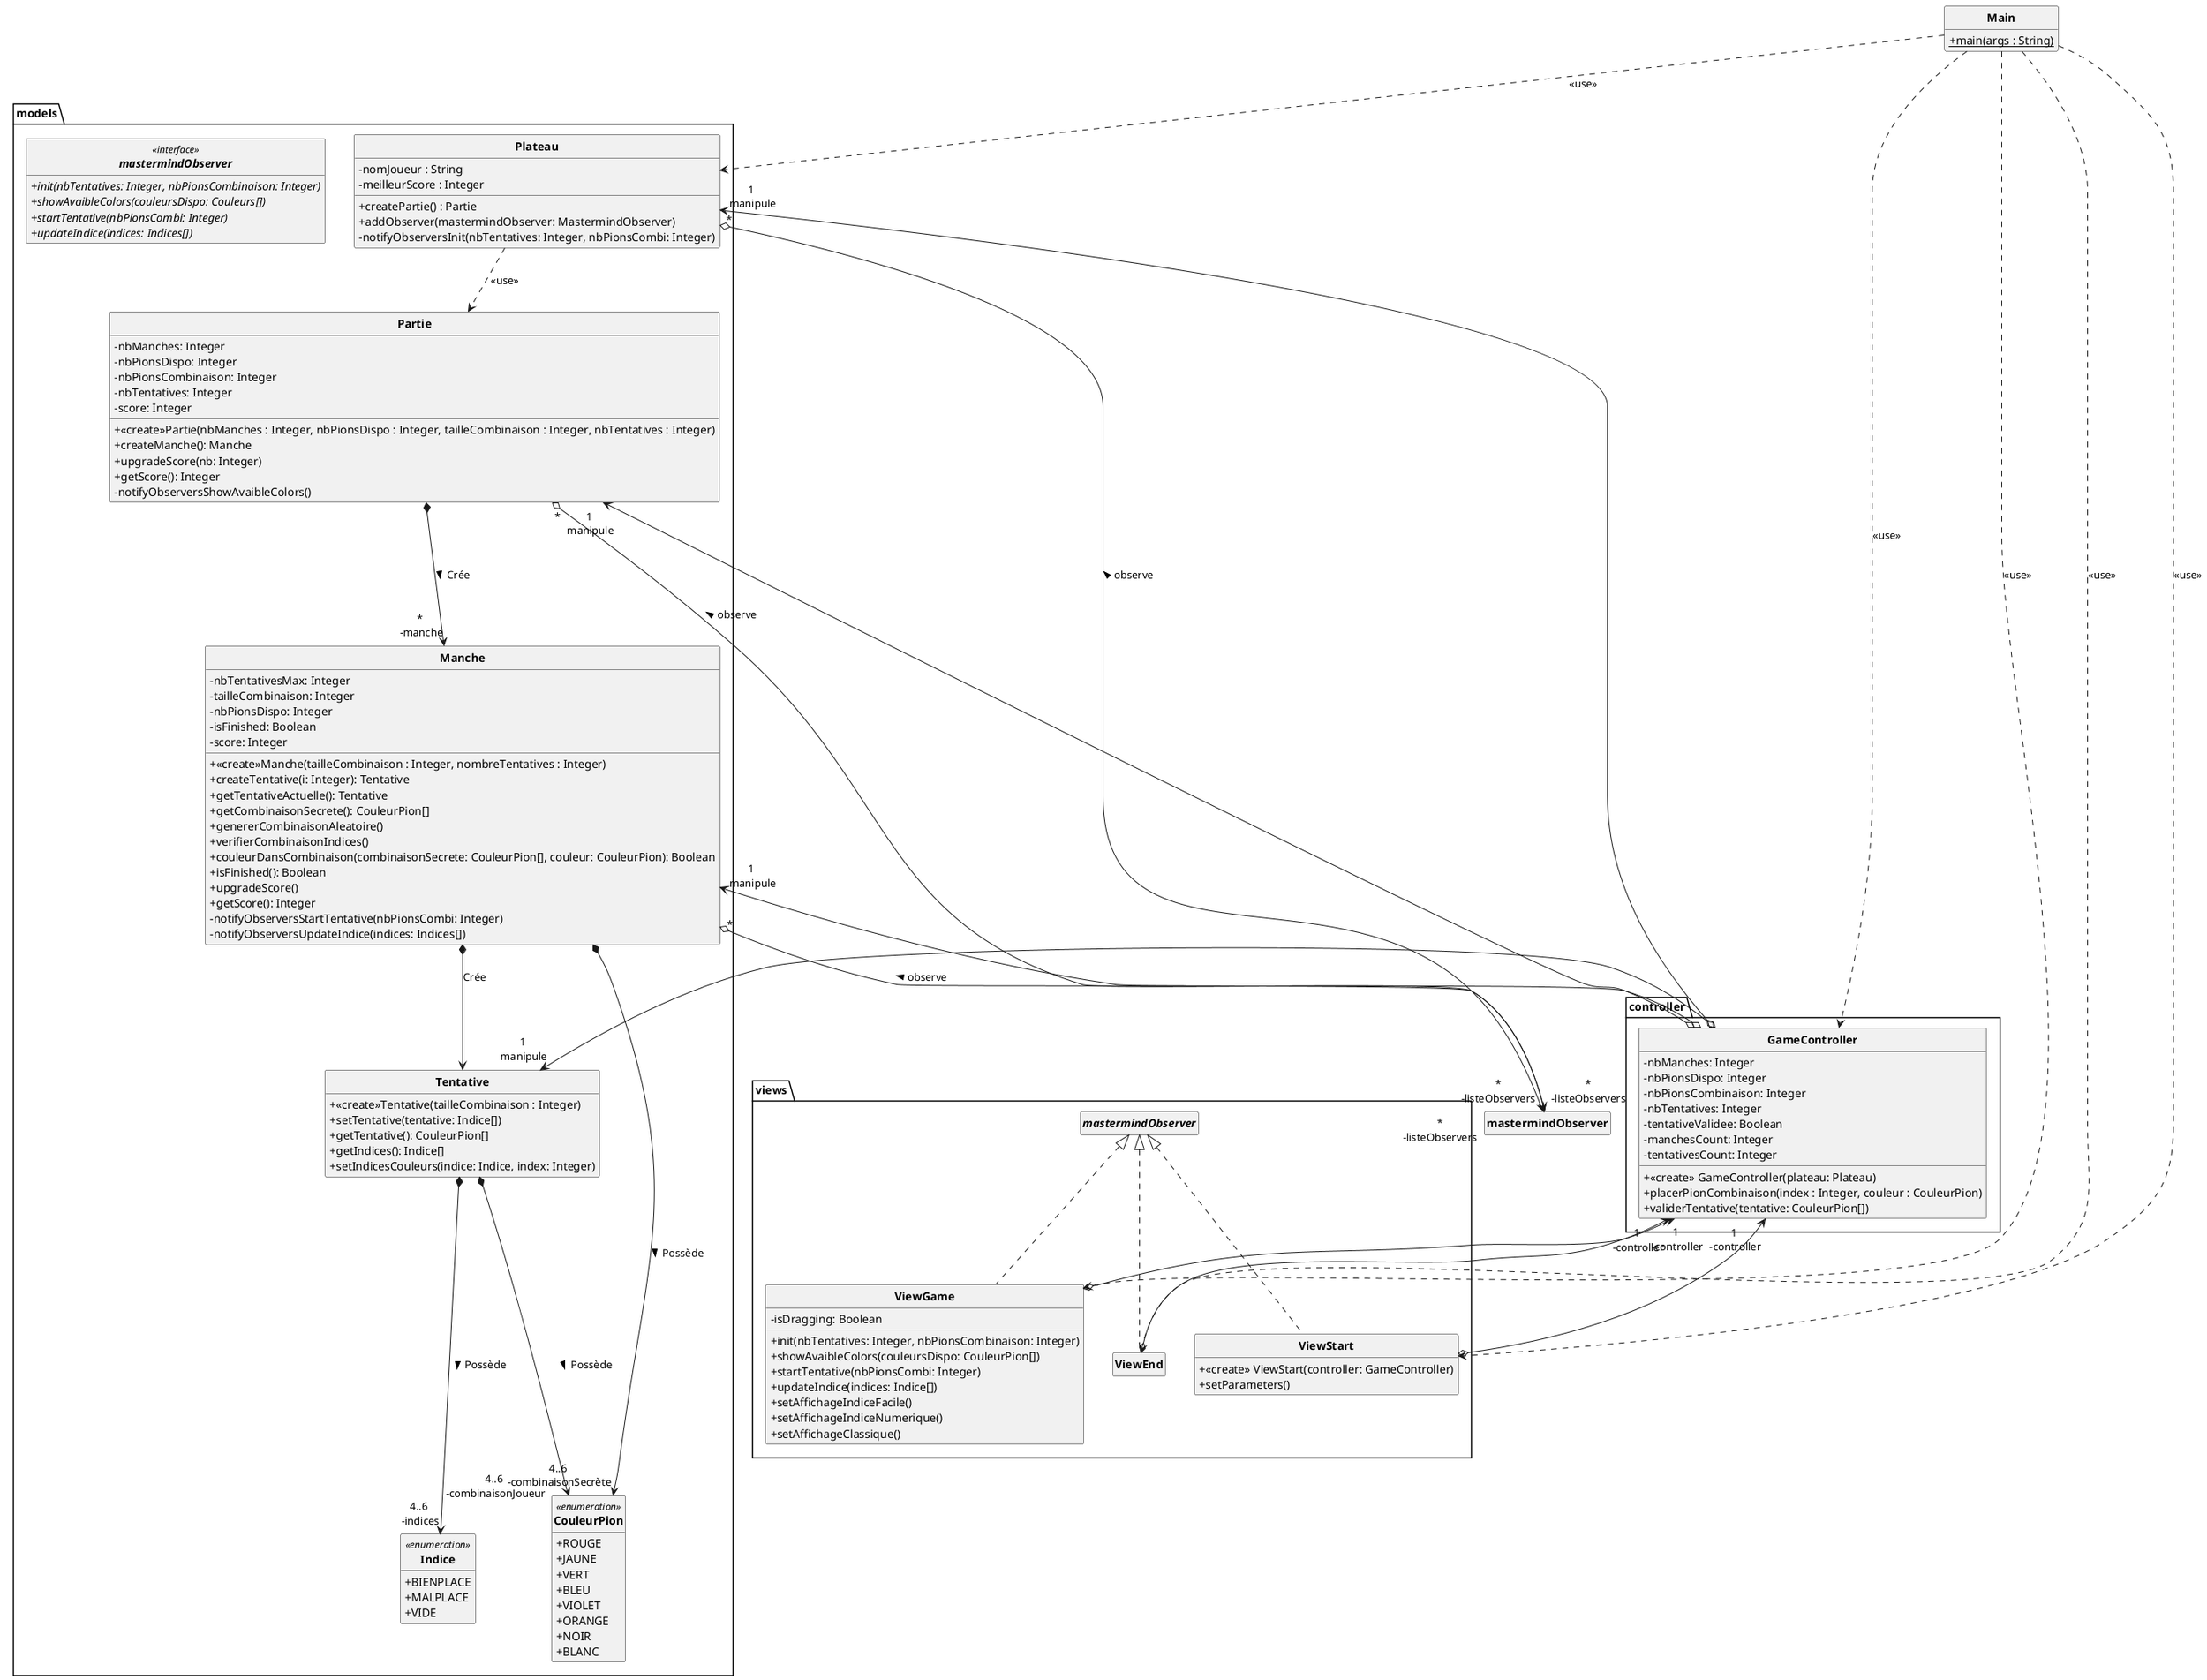 @startuml
'https://plantuml.com/class-diagram
skinparam classAttributeIconSize 0
skinparam classFontStyle Bold
skinparam style strictuml
hide empty members

class Main{
    +main(args : String){static}
}

package models
{
    class Plateau
    {
        -nomJoueur : String
        -meilleurScore : Integer
        +createPartie() : Partie
        +addObserver(mastermindObserver: MastermindObserver)
        -notifyObserversInit(nbTentatives: Integer, nbPionsCombi: Integer)
    }


    class Partie
    {
        - nbManches: Integer
        - nbPionsDispo: Integer
        - nbPionsCombinaison: Integer
        - nbTentatives: Integer
        - score: Integer
        +<<create>>Partie(nbManches : Integer, nbPionsDispo : Integer, tailleCombinaison : Integer, nbTentatives : Integer)
        + createManche(): Manche
        + upgradeScore(nb: Integer)
        + getScore(): Integer
        - notifyObserversShowAvaibleColors()
    }


    class Manche
    {
        - nbTentativesMax: Integer
        - tailleCombinaison: Integer
        - nbPionsDispo: Integer
        - isFinished: Boolean
        - score: Integer

        +<<create>>Manche(tailleCombinaison : Integer, nombreTentatives : Integer)
        + createTentative(i: Integer): Tentative
        + getTentativeActuelle(): Tentative
        + getCombinaisonSecrete(): CouleurPion[]
        + genererCombinaisonAleatoire()
        + verifierCombinaisonIndices()
        + couleurDansCombinaison(combinaisonSecrete: CouleurPion[], couleur: CouleurPion): Boolean
        + isFinished(): Boolean
        + upgradeScore()
        + getScore(): Integer
        - notifyObserversStartTentative(nbPionsCombi: Integer)
        - notifyObserversUpdateIndice(indices: Indices[])
    }

    class Tentative
    {
        +<<create>>Tentative(tailleCombinaison : Integer)
        + setTentative(tentative: Indice[])
        + getTentative(): CouleurPion[]
        + getIndices(): Indice[]
        + setIndicesCouleurs(indice: Indice, index: Integer)
    }


    interface mastermindObserver <<interface>>
    {
        {abstract} + init(nbTentatives: Integer, nbPionsCombinaison: Integer)
        {abstract} + showAvaibleColors(couleursDispo: Couleurs[])
        {abstract} + startTentative(nbPionsCombi: Integer)
        {abstract} + updateIndice(indices: Indices[])
    }

    enum CouleurPion <<enumeration>>
    {
        +ROUGE
        +JAUNE
        +VERT
        +BLEU
        +VIOLET
        +ORANGE
        +NOIR
        +BLANC
    }

    enum Indice <<enumeration>>{
        +BIENPLACE
        +MALPLACE
        +VIDE
    }

}



package views
{
    class ViewStart implements mastermindObserver
    {
        + <<create>> ViewStart(controller: GameController)
        + setParameters()
    }


    class ViewGame implements mastermindObserver
    {
        - isDragging: Boolean
        + init(nbTentatives: Integer, nbPionsCombinaison: Integer)
        + showAvaibleColors(couleursDispo: CouleurPion[])
        + startTentative(nbPionsCombi: Integer)
        + updateIndice(indices: Indice[])
        +setAffichageIndiceFacile()
        +setAffichageIndiceNumerique()
        +setAffichageClassique()
    }


    class ViewEnd implements mastermindObserver
    {

    }
}


package controller
{
    class GameController
    {
        - nbManches: Integer
        - nbPionsDispo: Integer
        - nbPionsCombinaison: Integer
        - nbTentatives: Integer
        - tentativeValidee: Boolean
        - manchesCount: Integer
        - tentativesCount: Integer
        + <<create>> GameController(plateau: Plateau)
        +placerPionCombinaison(index : Integer, couleur : CouleurPion)
        +validerTentative(tentative: CouleurPion[])
    }
}


Plateau ..>Partie : <<use>>
Plateau "*" o--> "*\n-listeObservers" mastermindObserver: observe <
Partie *---> "*\n -manche" Manche : Crée >

Partie "*" o--> "*\n-listeObservers" mastermindObserver: observe <
Manche "*" o--> "*\n-listeObservers" mastermindObserver: observe <
Manche *--> Tentative : Crée
Manche *--->"4..6 \n-combinaisonSecrète" CouleurPion : Possède >


Tentative *--->"4..6 \n-combinaisonJoueur" CouleurPion : Possède >
Tentative *--->"4..6 \n-indices" Indice : Possède >


ViewGame o-up-> "1\n -controller" GameController
ViewEnd o-up-> "1\n -controller" GameController
ViewStart o-up-> "1\n -controller" GameController


GameController o-left-> "1\n manipule" Partie
GameController o-left-> "1\n manipule" Plateau
GameController o-left-> "1\n manipule" Manche
GameController o-left-> "1\n manipule" Tentative

Main ..> Plateau : <<use>>
Main ..> GameController : <<use>>
Main ..> ViewGame : <<use>>
Main ..> ViewStart : <<use>>
Main ..> ViewEnd : <<use>>


@enduml
